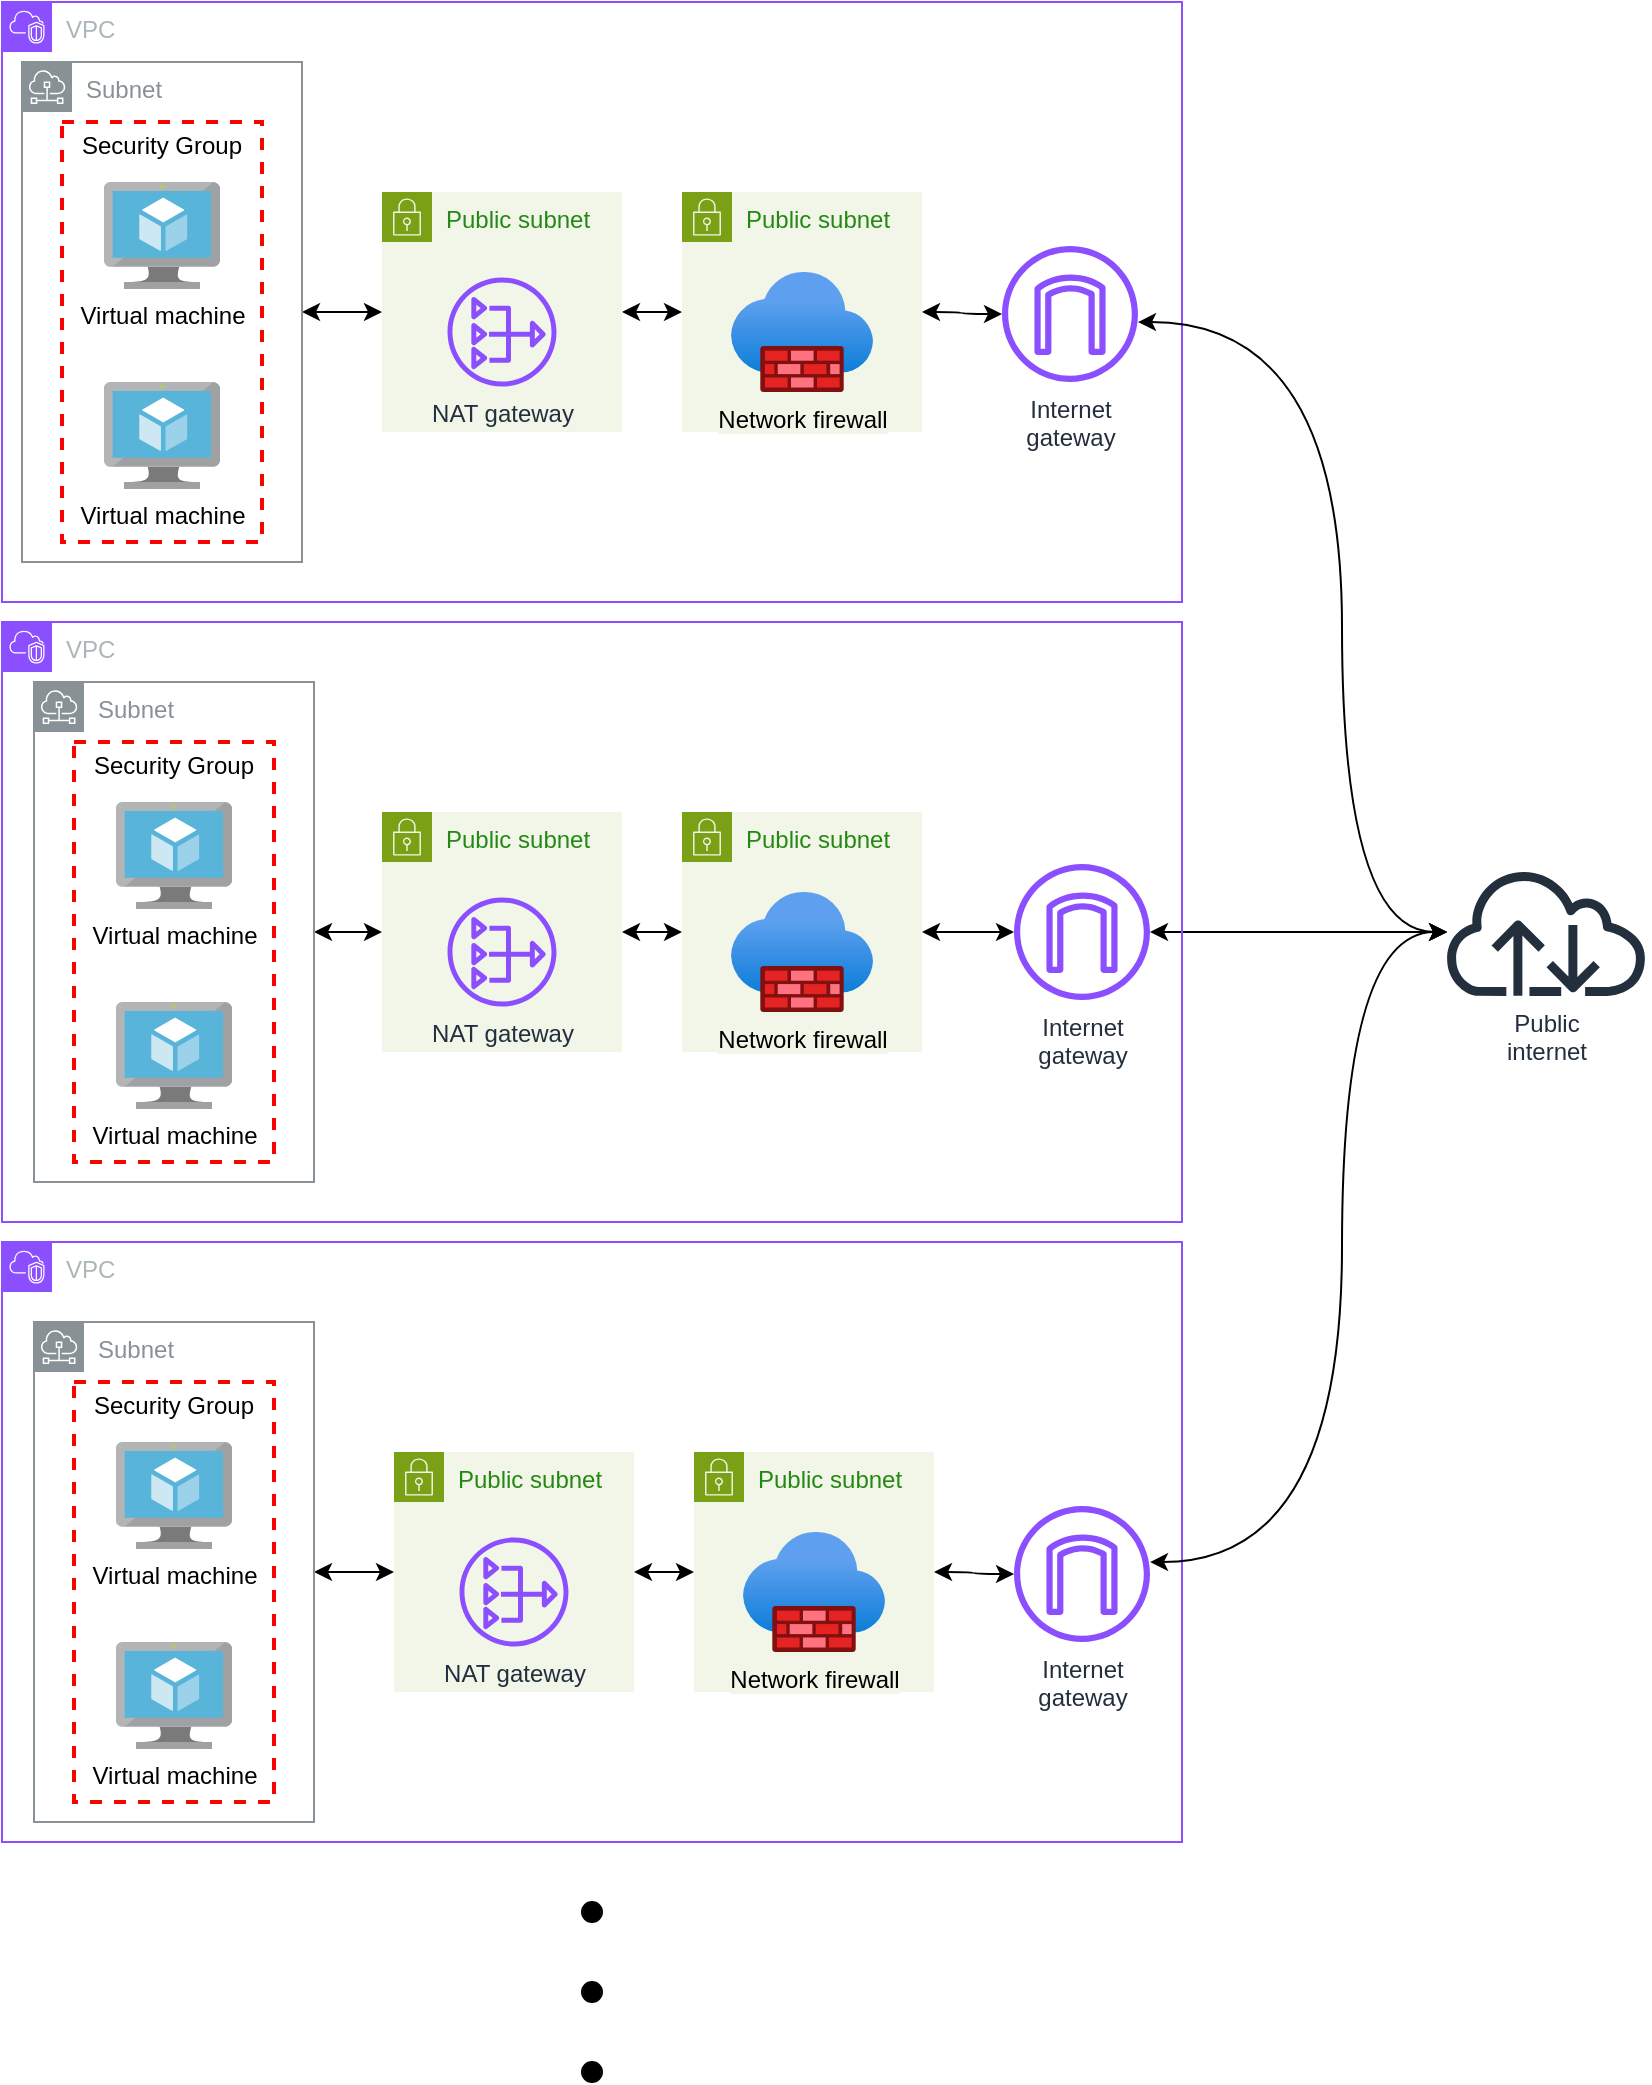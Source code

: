 <mxfile version="26.1.1">
  <diagram name="Page-1" id="fFQ6WQgZWspTpNPEQZPx">
    <mxGraphModel dx="3713" dy="1983" grid="1" gridSize="10" guides="1" tooltips="1" connect="1" arrows="1" fold="1" page="1" pageScale="1" pageWidth="850" pageHeight="1100" math="0" shadow="0">
      <root>
        <mxCell id="0" />
        <mxCell id="1" parent="0" />
        <mxCell id="U5_Onp9Ch5R1h0iRhutX-220" value="&lt;div&gt;Public&lt;/div&gt;&lt;div&gt;internet&lt;/div&gt;" style="sketch=0;outlineConnect=0;fontColor=#232F3E;gradientColor=none;fillColor=#232F3D;strokeColor=none;dashed=0;verticalLabelPosition=bottom;verticalAlign=top;align=center;html=1;fontSize=12;fontStyle=0;aspect=fixed;pointerEvents=1;shape=mxgraph.aws4.internet;" parent="1" vertex="1">
          <mxGeometry x="730" y="453" width="104" height="64" as="geometry" />
        </mxCell>
        <mxCell id="U5_Onp9Ch5R1h0iRhutX-193" value="VPC" style="points=[[0,0],[0.25,0],[0.5,0],[0.75,0],[1,0],[1,0.25],[1,0.5],[1,0.75],[1,1],[0.75,1],[0.5,1],[0.25,1],[0,1],[0,0.75],[0,0.5],[0,0.25]];outlineConnect=0;gradientColor=none;html=1;whiteSpace=wrap;fontSize=12;fontStyle=0;container=1;pointerEvents=0;collapsible=0;recursiveResize=0;shape=mxgraph.aws4.group;grIcon=mxgraph.aws4.group_vpc2;strokeColor=#8C4FFF;fillColor=none;verticalAlign=top;align=left;spacingLeft=30;fontColor=#AAB7B8;dashed=0;" parent="1" vertex="1">
          <mxGeometry x="10" y="20" width="590" height="300" as="geometry" />
        </mxCell>
        <mxCell id="U5_Onp9Ch5R1h0iRhutX-224" value="Public subnet" style="points=[[0,0],[0.25,0],[0.5,0],[0.75,0],[1,0],[1,0.25],[1,0.5],[1,0.75],[1,1],[0.75,1],[0.5,1],[0.25,1],[0,1],[0,0.75],[0,0.5],[0,0.25]];outlineConnect=0;gradientColor=none;html=1;whiteSpace=wrap;fontSize=12;fontStyle=0;container=1;pointerEvents=0;collapsible=0;recursiveResize=0;shape=mxgraph.aws4.group;grIcon=mxgraph.aws4.group_security_group;grStroke=0;strokeColor=#7AA116;fillColor=#F2F6E8;verticalAlign=top;align=left;spacingLeft=30;fontColor=#248814;dashed=0;" parent="U5_Onp9Ch5R1h0iRhutX-193" vertex="1">
          <mxGeometry x="340" y="95" width="120" height="120" as="geometry" />
        </mxCell>
        <mxCell id="U5_Onp9Ch5R1h0iRhutX-201" value="&lt;span style=&quot;&quot;&gt;Network firewall&lt;/span&gt;" style="image;aspect=fixed;html=1;points=[];align=center;fontSize=12;image=img/lib/azure2/networking/Firewalls.svg;labelBackgroundColor=light-dark(#f2f6e8, #ededed);" parent="U5_Onp9Ch5R1h0iRhutX-224" vertex="1">
          <mxGeometry x="24.5" y="40" width="71" height="60" as="geometry" />
        </mxCell>
        <mxCell id="GtBWXKdaCyu2_VVNUPzs-5" style="edgeStyle=orthogonalEdgeStyle;rounded=0;orthogonalLoop=1;jettySize=auto;html=1;startArrow=classic;startFill=1;" edge="1" parent="U5_Onp9Ch5R1h0iRhutX-193" source="U5_Onp9Ch5R1h0iRhutX-197" target="GtBWXKdaCyu2_VVNUPzs-1">
          <mxGeometry relative="1" as="geometry" />
        </mxCell>
        <mxCell id="U5_Onp9Ch5R1h0iRhutX-197" value="Subnet" style="sketch=0;outlineConnect=0;gradientColor=none;html=1;whiteSpace=wrap;fontSize=12;fontStyle=0;shape=mxgraph.aws4.group;grIcon=mxgraph.aws4.group_subnet;strokeColor=#879196;fillColor=none;verticalAlign=top;align=left;spacingLeft=30;fontColor=#879196;dashed=0;" parent="U5_Onp9Ch5R1h0iRhutX-193" vertex="1">
          <mxGeometry x="10" y="30" width="140" height="250" as="geometry" />
        </mxCell>
        <mxCell id="U5_Onp9Ch5R1h0iRhutX-198" value="Security Group" style="fontStyle=0;verticalAlign=top;align=center;spacingTop=-2;fillColor=none;rounded=0;whiteSpace=wrap;html=1;strokeColor=#FF0000;strokeWidth=2;dashed=1;container=0;collapsible=0;expand=0;recursiveResize=0;" parent="U5_Onp9Ch5R1h0iRhutX-193" vertex="1">
          <mxGeometry x="30" y="60" width="100" height="210" as="geometry" />
        </mxCell>
        <mxCell id="U5_Onp9Ch5R1h0iRhutX-196" value="&lt;div&gt;Virtual machine&lt;/div&gt;" style="image;sketch=0;aspect=fixed;html=1;points=[];align=center;fontSize=12;image=img/lib/mscae/Virtual_Machine.svg;" parent="U5_Onp9Ch5R1h0iRhutX-193" vertex="1">
          <mxGeometry x="50.932" y="89.999" width="58.14" height="53.488" as="geometry" />
        </mxCell>
        <mxCell id="U5_Onp9Ch5R1h0iRhutX-195" value="&lt;div&gt;Virtual machine&lt;/div&gt;" style="image;sketch=0;aspect=fixed;html=1;points=[];align=center;fontSize=12;image=img/lib/mscae/Virtual_Machine.svg;" parent="U5_Onp9Ch5R1h0iRhutX-193" vertex="1">
          <mxGeometry x="50.932" y="189.998" width="58.14" height="53.488" as="geometry" />
        </mxCell>
        <mxCell id="U5_Onp9Ch5R1h0iRhutX-257" value="&lt;div&gt;Internet&lt;/div&gt;&lt;div&gt;gateway&lt;/div&gt;" style="sketch=0;outlineConnect=0;fontColor=#232F3E;gradientColor=none;fillColor=#8C4FFF;strokeColor=none;dashed=0;verticalLabelPosition=bottom;verticalAlign=top;align=center;html=1;fontSize=12;fontStyle=0;aspect=fixed;pointerEvents=1;shape=mxgraph.aws4.internet_gateway;" parent="U5_Onp9Ch5R1h0iRhutX-193" vertex="1">
          <mxGeometry x="500" y="122" width="68" height="68" as="geometry" />
        </mxCell>
        <mxCell id="U5_Onp9Ch5R1h0iRhutX-256" value="" style="edgeStyle=orthogonalEdgeStyle;rounded=0;orthogonalLoop=1;jettySize=auto;html=1;startArrow=classic;startFill=1;curved=1;" parent="U5_Onp9Ch5R1h0iRhutX-193" source="U5_Onp9Ch5R1h0iRhutX-224" target="U5_Onp9Ch5R1h0iRhutX-257" edge="1">
          <mxGeometry relative="1" as="geometry">
            <mxPoint x="125" y="460" as="sourcePoint" />
            <mxPoint x="395" y="660" as="targetPoint" />
            <Array as="points" />
          </mxGeometry>
        </mxCell>
        <mxCell id="GtBWXKdaCyu2_VVNUPzs-6" style="edgeStyle=orthogonalEdgeStyle;rounded=0;orthogonalLoop=1;jettySize=auto;html=1;startArrow=classic;startFill=1;" edge="1" parent="U5_Onp9Ch5R1h0iRhutX-193" source="GtBWXKdaCyu2_VVNUPzs-1" target="U5_Onp9Ch5R1h0iRhutX-224">
          <mxGeometry relative="1" as="geometry" />
        </mxCell>
        <mxCell id="GtBWXKdaCyu2_VVNUPzs-1" value="Public subnet" style="points=[[0,0],[0.25,0],[0.5,0],[0.75,0],[1,0],[1,0.25],[1,0.5],[1,0.75],[1,1],[0.75,1],[0.5,1],[0.25,1],[0,1],[0,0.75],[0,0.5],[0,0.25]];outlineConnect=0;gradientColor=none;html=1;whiteSpace=wrap;fontSize=12;fontStyle=0;container=1;pointerEvents=0;collapsible=0;recursiveResize=0;shape=mxgraph.aws4.group;grIcon=mxgraph.aws4.group_security_group;grStroke=0;strokeColor=#7AA116;fillColor=#F2F6E8;verticalAlign=top;align=left;spacingLeft=30;fontColor=#248814;dashed=0;" vertex="1" parent="U5_Onp9Ch5R1h0iRhutX-193">
          <mxGeometry x="190" y="95" width="120" height="120" as="geometry" />
        </mxCell>
        <mxCell id="GtBWXKdaCyu2_VVNUPzs-7" value="NAT gateway" style="sketch=0;outlineConnect=0;fontColor=#232F3E;gradientColor=none;fillColor=#8C4FFF;strokeColor=none;dashed=0;verticalLabelPosition=bottom;verticalAlign=top;align=center;html=1;fontSize=12;fontStyle=0;aspect=fixed;pointerEvents=1;shape=mxgraph.aws4.nat_gateway;" vertex="1" parent="GtBWXKdaCyu2_VVNUPzs-1">
          <mxGeometry x="32.75" y="42.75" width="54.5" height="54.5" as="geometry" />
        </mxCell>
        <mxCell id="U5_Onp9Ch5R1h0iRhutX-284" style="edgeStyle=orthogonalEdgeStyle;rounded=0;orthogonalLoop=1;jettySize=auto;html=1;curved=1;startArrow=classic;startFill=1;" parent="1" source="GtBWXKdaCyu2_VVNUPzs-15" target="U5_Onp9Ch5R1h0iRhutX-220" edge="1">
          <mxGeometry relative="1" as="geometry" />
        </mxCell>
        <mxCell id="U5_Onp9Ch5R1h0iRhutX-263" value="VPC" style="points=[[0,0],[0.25,0],[0.5,0],[0.75,0],[1,0],[1,0.25],[1,0.5],[1,0.75],[1,1],[0.75,1],[0.5,1],[0.25,1],[0,1],[0,0.75],[0,0.5],[0,0.25]];outlineConnect=0;gradientColor=none;html=1;whiteSpace=wrap;fontSize=12;fontStyle=0;container=1;pointerEvents=0;collapsible=0;recursiveResize=0;shape=mxgraph.aws4.group;grIcon=mxgraph.aws4.group_vpc2;strokeColor=#8C4FFF;fillColor=none;verticalAlign=top;align=left;spacingLeft=30;fontColor=#AAB7B8;dashed=0;" parent="1" vertex="1">
          <mxGeometry x="10" y="330" width="590" height="300" as="geometry" />
        </mxCell>
        <mxCell id="GtBWXKdaCyu2_VVNUPzs-8" value="Public subnet" style="points=[[0,0],[0.25,0],[0.5,0],[0.75,0],[1,0],[1,0.25],[1,0.5],[1,0.75],[1,1],[0.75,1],[0.5,1],[0.25,1],[0,1],[0,0.75],[0,0.5],[0,0.25]];outlineConnect=0;gradientColor=none;html=1;whiteSpace=wrap;fontSize=12;fontStyle=0;container=1;pointerEvents=0;collapsible=0;recursiveResize=0;shape=mxgraph.aws4.group;grIcon=mxgraph.aws4.group_security_group;grStroke=0;strokeColor=#7AA116;fillColor=#F2F6E8;verticalAlign=top;align=left;spacingLeft=30;fontColor=#248814;dashed=0;" vertex="1" parent="U5_Onp9Ch5R1h0iRhutX-263">
          <mxGeometry x="340" y="95" width="120" height="120" as="geometry" />
        </mxCell>
        <mxCell id="GtBWXKdaCyu2_VVNUPzs-9" value="&lt;span style=&quot;&quot;&gt;Network firewall&lt;/span&gt;" style="image;aspect=fixed;html=1;points=[];align=center;fontSize=12;image=img/lib/azure2/networking/Firewalls.svg;labelBackgroundColor=light-dark(#f2f6e8, #ededed);" vertex="1" parent="GtBWXKdaCyu2_VVNUPzs-8">
          <mxGeometry x="24.5" y="40" width="71" height="60" as="geometry" />
        </mxCell>
        <mxCell id="GtBWXKdaCyu2_VVNUPzs-10" style="edgeStyle=orthogonalEdgeStyle;rounded=0;orthogonalLoop=1;jettySize=auto;html=1;startArrow=classic;startFill=1;" edge="1" parent="U5_Onp9Ch5R1h0iRhutX-263" source="GtBWXKdaCyu2_VVNUPzs-11" target="GtBWXKdaCyu2_VVNUPzs-18">
          <mxGeometry relative="1" as="geometry" />
        </mxCell>
        <mxCell id="GtBWXKdaCyu2_VVNUPzs-11" value="Subnet" style="sketch=0;outlineConnect=0;gradientColor=none;html=1;whiteSpace=wrap;fontSize=12;fontStyle=0;shape=mxgraph.aws4.group;grIcon=mxgraph.aws4.group_subnet;strokeColor=#879196;fillColor=none;verticalAlign=top;align=left;spacingLeft=30;fontColor=#879196;dashed=0;" vertex="1" parent="U5_Onp9Ch5R1h0iRhutX-263">
          <mxGeometry x="16" y="30" width="140" height="250" as="geometry" />
        </mxCell>
        <mxCell id="GtBWXKdaCyu2_VVNUPzs-12" value="Security Group" style="fontStyle=0;verticalAlign=top;align=center;spacingTop=-2;fillColor=none;rounded=0;whiteSpace=wrap;html=1;strokeColor=#FF0000;strokeWidth=2;dashed=1;container=0;collapsible=0;expand=0;recursiveResize=0;" vertex="1" parent="U5_Onp9Ch5R1h0iRhutX-263">
          <mxGeometry x="36" y="60" width="100" height="210" as="geometry" />
        </mxCell>
        <mxCell id="GtBWXKdaCyu2_VVNUPzs-13" value="&lt;div&gt;Virtual machine&lt;/div&gt;" style="image;sketch=0;aspect=fixed;html=1;points=[];align=center;fontSize=12;image=img/lib/mscae/Virtual_Machine.svg;" vertex="1" parent="U5_Onp9Ch5R1h0iRhutX-263">
          <mxGeometry x="56.932" y="89.999" width="58.14" height="53.488" as="geometry" />
        </mxCell>
        <mxCell id="GtBWXKdaCyu2_VVNUPzs-14" value="&lt;div&gt;Virtual machine&lt;/div&gt;" style="image;sketch=0;aspect=fixed;html=1;points=[];align=center;fontSize=12;image=img/lib/mscae/Virtual_Machine.svg;" vertex="1" parent="U5_Onp9Ch5R1h0iRhutX-263">
          <mxGeometry x="56.932" y="189.998" width="58.14" height="53.488" as="geometry" />
        </mxCell>
        <mxCell id="GtBWXKdaCyu2_VVNUPzs-15" value="&lt;div&gt;Internet&lt;/div&gt;&lt;div&gt;gateway&lt;/div&gt;" style="sketch=0;outlineConnect=0;fontColor=#232F3E;gradientColor=none;fillColor=#8C4FFF;strokeColor=none;dashed=0;verticalLabelPosition=bottom;verticalAlign=top;align=center;html=1;fontSize=12;fontStyle=0;aspect=fixed;pointerEvents=1;shape=mxgraph.aws4.internet_gateway;" vertex="1" parent="U5_Onp9Ch5R1h0iRhutX-263">
          <mxGeometry x="506" y="121" width="68" height="68" as="geometry" />
        </mxCell>
        <mxCell id="GtBWXKdaCyu2_VVNUPzs-16" value="" style="edgeStyle=orthogonalEdgeStyle;rounded=0;orthogonalLoop=1;jettySize=auto;html=1;startArrow=classic;startFill=1;curved=1;" edge="1" parent="U5_Onp9Ch5R1h0iRhutX-263" source="GtBWXKdaCyu2_VVNUPzs-8" target="GtBWXKdaCyu2_VVNUPzs-15">
          <mxGeometry relative="1" as="geometry">
            <mxPoint x="131" y="463" as="sourcePoint" />
            <mxPoint x="401" y="663" as="targetPoint" />
            <Array as="points" />
          </mxGeometry>
        </mxCell>
        <mxCell id="GtBWXKdaCyu2_VVNUPzs-17" style="edgeStyle=orthogonalEdgeStyle;rounded=0;orthogonalLoop=1;jettySize=auto;html=1;startArrow=classic;startFill=1;" edge="1" parent="U5_Onp9Ch5R1h0iRhutX-263" source="GtBWXKdaCyu2_VVNUPzs-18" target="GtBWXKdaCyu2_VVNUPzs-8">
          <mxGeometry relative="1" as="geometry" />
        </mxCell>
        <mxCell id="GtBWXKdaCyu2_VVNUPzs-18" value="Public subnet" style="points=[[0,0],[0.25,0],[0.5,0],[0.75,0],[1,0],[1,0.25],[1,0.5],[1,0.75],[1,1],[0.75,1],[0.5,1],[0.25,1],[0,1],[0,0.75],[0,0.5],[0,0.25]];outlineConnect=0;gradientColor=none;html=1;whiteSpace=wrap;fontSize=12;fontStyle=0;container=1;pointerEvents=0;collapsible=0;recursiveResize=0;shape=mxgraph.aws4.group;grIcon=mxgraph.aws4.group_security_group;grStroke=0;strokeColor=#7AA116;fillColor=#F2F6E8;verticalAlign=top;align=left;spacingLeft=30;fontColor=#248814;dashed=0;" vertex="1" parent="U5_Onp9Ch5R1h0iRhutX-263">
          <mxGeometry x="190" y="95" width="120" height="120" as="geometry" />
        </mxCell>
        <mxCell id="GtBWXKdaCyu2_VVNUPzs-19" value="NAT gateway" style="sketch=0;outlineConnect=0;fontColor=#232F3E;gradientColor=none;fillColor=#8C4FFF;strokeColor=none;dashed=0;verticalLabelPosition=bottom;verticalAlign=top;align=center;html=1;fontSize=12;fontStyle=0;aspect=fixed;pointerEvents=1;shape=mxgraph.aws4.nat_gateway;" vertex="1" parent="GtBWXKdaCyu2_VVNUPzs-18">
          <mxGeometry x="32.75" y="42.75" width="54.5" height="54.5" as="geometry" />
        </mxCell>
        <mxCell id="U5_Onp9Ch5R1h0iRhutX-273" value="VPC" style="points=[[0,0],[0.25,0],[0.5,0],[0.75,0],[1,0],[1,0.25],[1,0.5],[1,0.75],[1,1],[0.75,1],[0.5,1],[0.25,1],[0,1],[0,0.75],[0,0.5],[0,0.25]];outlineConnect=0;gradientColor=none;html=1;whiteSpace=wrap;fontSize=12;fontStyle=0;container=1;pointerEvents=0;collapsible=0;recursiveResize=0;shape=mxgraph.aws4.group;grIcon=mxgraph.aws4.group_vpc2;strokeColor=#8C4FFF;fillColor=none;verticalAlign=top;align=left;spacingLeft=30;fontColor=#AAB7B8;dashed=0;" parent="1" vertex="1">
          <mxGeometry x="10" y="640" width="590" height="300" as="geometry" />
        </mxCell>
        <mxCell id="GtBWXKdaCyu2_VVNUPzs-20" value="Public subnet" style="points=[[0,0],[0.25,0],[0.5,0],[0.75,0],[1,0],[1,0.25],[1,0.5],[1,0.75],[1,1],[0.75,1],[0.5,1],[0.25,1],[0,1],[0,0.75],[0,0.5],[0,0.25]];outlineConnect=0;gradientColor=none;html=1;whiteSpace=wrap;fontSize=12;fontStyle=0;container=1;pointerEvents=0;collapsible=0;recursiveResize=0;shape=mxgraph.aws4.group;grIcon=mxgraph.aws4.group_security_group;grStroke=0;strokeColor=#7AA116;fillColor=#F2F6E8;verticalAlign=top;align=left;spacingLeft=30;fontColor=#248814;dashed=0;" vertex="1" parent="U5_Onp9Ch5R1h0iRhutX-273">
          <mxGeometry x="346" y="105" width="120" height="120" as="geometry" />
        </mxCell>
        <mxCell id="GtBWXKdaCyu2_VVNUPzs-21" value="&lt;span style=&quot;&quot;&gt;Network firewall&lt;/span&gt;" style="image;aspect=fixed;html=1;points=[];align=center;fontSize=12;image=img/lib/azure2/networking/Firewalls.svg;labelBackgroundColor=light-dark(#f2f6e8, #ededed);" vertex="1" parent="GtBWXKdaCyu2_VVNUPzs-20">
          <mxGeometry x="24.5" y="40" width="71" height="60" as="geometry" />
        </mxCell>
        <mxCell id="GtBWXKdaCyu2_VVNUPzs-22" style="edgeStyle=orthogonalEdgeStyle;rounded=0;orthogonalLoop=1;jettySize=auto;html=1;startArrow=classic;startFill=1;" edge="1" parent="U5_Onp9Ch5R1h0iRhutX-273" source="GtBWXKdaCyu2_VVNUPzs-23" target="GtBWXKdaCyu2_VVNUPzs-30">
          <mxGeometry relative="1" as="geometry" />
        </mxCell>
        <mxCell id="GtBWXKdaCyu2_VVNUPzs-23" value="Subnet" style="sketch=0;outlineConnect=0;gradientColor=none;html=1;whiteSpace=wrap;fontSize=12;fontStyle=0;shape=mxgraph.aws4.group;grIcon=mxgraph.aws4.group_subnet;strokeColor=#879196;fillColor=none;verticalAlign=top;align=left;spacingLeft=30;fontColor=#879196;dashed=0;" vertex="1" parent="U5_Onp9Ch5R1h0iRhutX-273">
          <mxGeometry x="16" y="40" width="140" height="250" as="geometry" />
        </mxCell>
        <mxCell id="GtBWXKdaCyu2_VVNUPzs-24" value="Security Group" style="fontStyle=0;verticalAlign=top;align=center;spacingTop=-2;fillColor=none;rounded=0;whiteSpace=wrap;html=1;strokeColor=#FF0000;strokeWidth=2;dashed=1;container=0;collapsible=0;expand=0;recursiveResize=0;" vertex="1" parent="U5_Onp9Ch5R1h0iRhutX-273">
          <mxGeometry x="36" y="70" width="100" height="210" as="geometry" />
        </mxCell>
        <mxCell id="GtBWXKdaCyu2_VVNUPzs-25" value="&lt;div&gt;Virtual machine&lt;/div&gt;" style="image;sketch=0;aspect=fixed;html=1;points=[];align=center;fontSize=12;image=img/lib/mscae/Virtual_Machine.svg;" vertex="1" parent="U5_Onp9Ch5R1h0iRhutX-273">
          <mxGeometry x="56.932" y="99.999" width="58.14" height="53.488" as="geometry" />
        </mxCell>
        <mxCell id="GtBWXKdaCyu2_VVNUPzs-26" value="&lt;div&gt;Virtual machine&lt;/div&gt;" style="image;sketch=0;aspect=fixed;html=1;points=[];align=center;fontSize=12;image=img/lib/mscae/Virtual_Machine.svg;" vertex="1" parent="U5_Onp9Ch5R1h0iRhutX-273">
          <mxGeometry x="56.932" y="199.998" width="58.14" height="53.488" as="geometry" />
        </mxCell>
        <mxCell id="GtBWXKdaCyu2_VVNUPzs-27" value="&lt;div&gt;Internet&lt;/div&gt;&lt;div&gt;gateway&lt;/div&gt;" style="sketch=0;outlineConnect=0;fontColor=#232F3E;gradientColor=none;fillColor=#8C4FFF;strokeColor=none;dashed=0;verticalLabelPosition=bottom;verticalAlign=top;align=center;html=1;fontSize=12;fontStyle=0;aspect=fixed;pointerEvents=1;shape=mxgraph.aws4.internet_gateway;" vertex="1" parent="U5_Onp9Ch5R1h0iRhutX-273">
          <mxGeometry x="506" y="132" width="68" height="68" as="geometry" />
        </mxCell>
        <mxCell id="GtBWXKdaCyu2_VVNUPzs-28" value="" style="edgeStyle=orthogonalEdgeStyle;rounded=0;orthogonalLoop=1;jettySize=auto;html=1;startArrow=classic;startFill=1;curved=1;" edge="1" parent="U5_Onp9Ch5R1h0iRhutX-273" source="GtBWXKdaCyu2_VVNUPzs-20" target="GtBWXKdaCyu2_VVNUPzs-27">
          <mxGeometry relative="1" as="geometry">
            <mxPoint x="131" y="470" as="sourcePoint" />
            <mxPoint x="401" y="670" as="targetPoint" />
            <Array as="points" />
          </mxGeometry>
        </mxCell>
        <mxCell id="GtBWXKdaCyu2_VVNUPzs-29" style="edgeStyle=orthogonalEdgeStyle;rounded=0;orthogonalLoop=1;jettySize=auto;html=1;startArrow=classic;startFill=1;" edge="1" parent="U5_Onp9Ch5R1h0iRhutX-273" source="GtBWXKdaCyu2_VVNUPzs-30" target="GtBWXKdaCyu2_VVNUPzs-20">
          <mxGeometry relative="1" as="geometry" />
        </mxCell>
        <mxCell id="GtBWXKdaCyu2_VVNUPzs-30" value="Public subnet" style="points=[[0,0],[0.25,0],[0.5,0],[0.75,0],[1,0],[1,0.25],[1,0.5],[1,0.75],[1,1],[0.75,1],[0.5,1],[0.25,1],[0,1],[0,0.75],[0,0.5],[0,0.25]];outlineConnect=0;gradientColor=none;html=1;whiteSpace=wrap;fontSize=12;fontStyle=0;container=1;pointerEvents=0;collapsible=0;recursiveResize=0;shape=mxgraph.aws4.group;grIcon=mxgraph.aws4.group_security_group;grStroke=0;strokeColor=#7AA116;fillColor=#F2F6E8;verticalAlign=top;align=left;spacingLeft=30;fontColor=#248814;dashed=0;" vertex="1" parent="U5_Onp9Ch5R1h0iRhutX-273">
          <mxGeometry x="196" y="105" width="120" height="120" as="geometry" />
        </mxCell>
        <mxCell id="GtBWXKdaCyu2_VVNUPzs-31" value="NAT gateway" style="sketch=0;outlineConnect=0;fontColor=#232F3E;gradientColor=none;fillColor=#8C4FFF;strokeColor=none;dashed=0;verticalLabelPosition=bottom;verticalAlign=top;align=center;html=1;fontSize=12;fontStyle=0;aspect=fixed;pointerEvents=1;shape=mxgraph.aws4.nat_gateway;" vertex="1" parent="GtBWXKdaCyu2_VVNUPzs-30">
          <mxGeometry x="32.75" y="42.75" width="54.5" height="54.5" as="geometry" />
        </mxCell>
        <mxCell id="U5_Onp9Ch5R1h0iRhutX-283" style="edgeStyle=orthogonalEdgeStyle;rounded=0;orthogonalLoop=1;jettySize=auto;html=1;curved=1;startArrow=classic;startFill=1;" parent="1" edge="1">
          <mxGeometry relative="1" as="geometry">
            <Array as="points">
              <mxPoint x="680" y="180" />
              <mxPoint x="680" y="485" />
            </Array>
            <mxPoint x="578" y="180.014" as="sourcePoint" />
            <mxPoint x="732.562" y="485" as="targetPoint" />
          </mxGeometry>
        </mxCell>
        <mxCell id="U5_Onp9Ch5R1h0iRhutX-285" style="edgeStyle=orthogonalEdgeStyle;rounded=0;orthogonalLoop=1;jettySize=auto;html=1;curved=1;startArrow=classic;startFill=1;" parent="1" edge="1">
          <mxGeometry relative="1" as="geometry">
            <Array as="points">
              <mxPoint x="680" y="800" />
              <mxPoint x="680" y="485" />
            </Array>
            <mxPoint x="584" y="800.014" as="sourcePoint" />
            <mxPoint x="732.562" y="485" as="targetPoint" />
          </mxGeometry>
        </mxCell>
        <mxCell id="GtBWXKdaCyu2_VVNUPzs-33" value="" style="ellipse;whiteSpace=wrap;html=1;aspect=fixed;fillColor=#000000;" vertex="1" parent="1">
          <mxGeometry x="300" y="970" width="10" height="10" as="geometry" />
        </mxCell>
        <mxCell id="GtBWXKdaCyu2_VVNUPzs-34" value="" style="ellipse;whiteSpace=wrap;html=1;aspect=fixed;fillColor=#000000;" vertex="1" parent="1">
          <mxGeometry x="300" y="1010" width="10" height="10" as="geometry" />
        </mxCell>
        <mxCell id="GtBWXKdaCyu2_VVNUPzs-35" value="" style="ellipse;whiteSpace=wrap;html=1;aspect=fixed;fillColor=#000000;" vertex="1" parent="1">
          <mxGeometry x="300" y="1050" width="10" height="10" as="geometry" />
        </mxCell>
      </root>
    </mxGraphModel>
  </diagram>
</mxfile>

